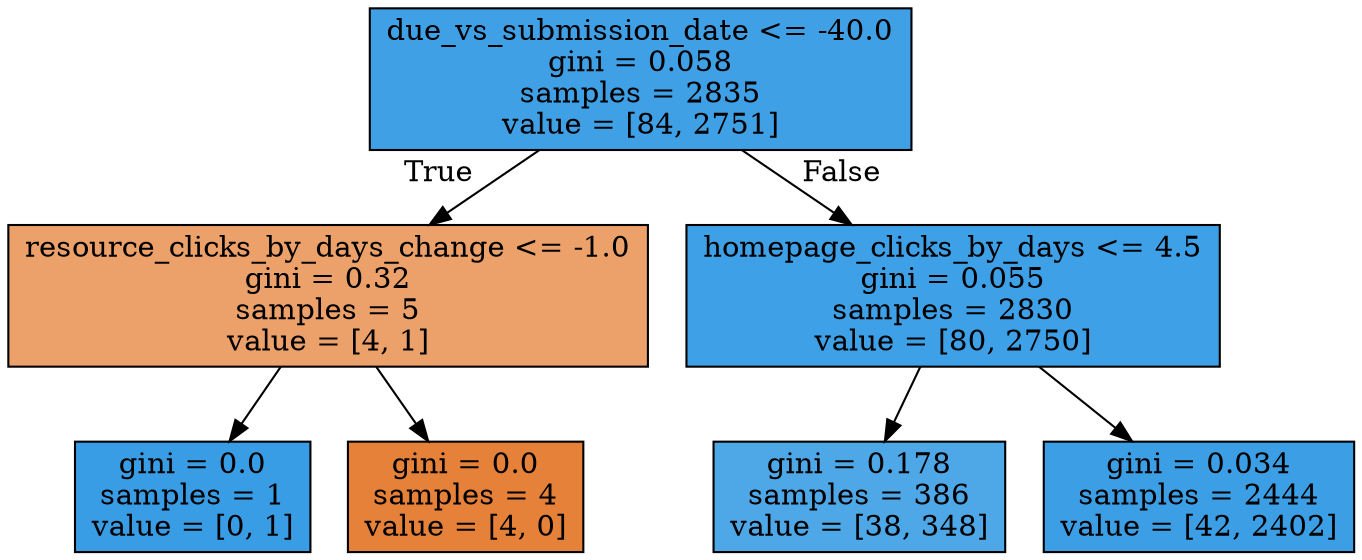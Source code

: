 digraph Tree {
node [shape=box, style="filled", color="black"] ;
0 [label="due_vs_submission_date <= -40.0\ngini = 0.058\nsamples = 2835\nvalue = [84, 2751]", fillcolor="#399de5f7"] ;
1 [label="resource_clicks_by_days_change <= -1.0\ngini = 0.32\nsamples = 5\nvalue = [4, 1]", fillcolor="#e58139bf"] ;
0 -> 1 [labeldistance=2.5, labelangle=45, headlabel="True"] ;
2 [label="gini = 0.0\nsamples = 1\nvalue = [0, 1]", fillcolor="#399de5ff"] ;
1 -> 2 ;
3 [label="gini = 0.0\nsamples = 4\nvalue = [4, 0]", fillcolor="#e58139ff"] ;
1 -> 3 ;
4 [label="homepage_clicks_by_days <= 4.5\ngini = 0.055\nsamples = 2830\nvalue = [80, 2750]", fillcolor="#399de5f8"] ;
0 -> 4 [labeldistance=2.5, labelangle=-45, headlabel="False"] ;
5 [label="gini = 0.178\nsamples = 386\nvalue = [38, 348]", fillcolor="#399de5e3"] ;
4 -> 5 ;
6 [label="gini = 0.034\nsamples = 2444\nvalue = [42, 2402]", fillcolor="#399de5fb"] ;
4 -> 6 ;
}